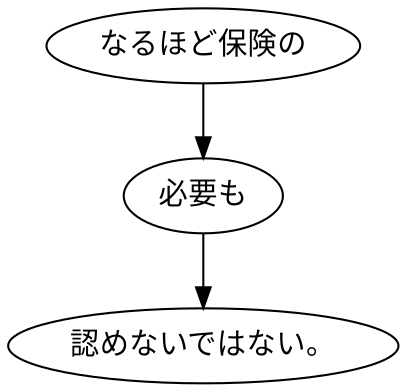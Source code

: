 digraph graph6747 {
	node0 [label="なるほど保険の"];
	node1 [label="必要も"];
	node2 [label="認めないではない。"];
	node0 -> node1;
	node1 -> node2;
}
